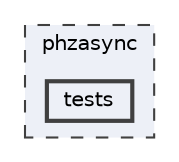 digraph "C:/xampp/htdocs/async/phzasync/tests"
{
 // LATEX_PDF_SIZE
  bgcolor="transparent";
  edge [fontname=Helvetica,fontsize=10,labelfontname=Helvetica,labelfontsize=10];
  node [fontname=Helvetica,fontsize=10,shape=box,height=0.2,width=0.4];
  compound=true
  subgraph clusterdir_513f2128be327c26632d6a2192d23622 {
    graph [ bgcolor="#edf0f7", pencolor="grey25", label="phzasync", fontname=Helvetica,fontsize=10 style="filled,dashed", URL="dir_513f2128be327c26632d6a2192d23622.html",tooltip=""]
  dir_b53c6a1ce0dd813389999f5bc2c3e73d [label="tests", fillcolor="#edf0f7", color="grey25", style="filled,bold", URL="dir_b53c6a1ce0dd813389999f5bc2c3e73d.html",tooltip=""];
  }
}
